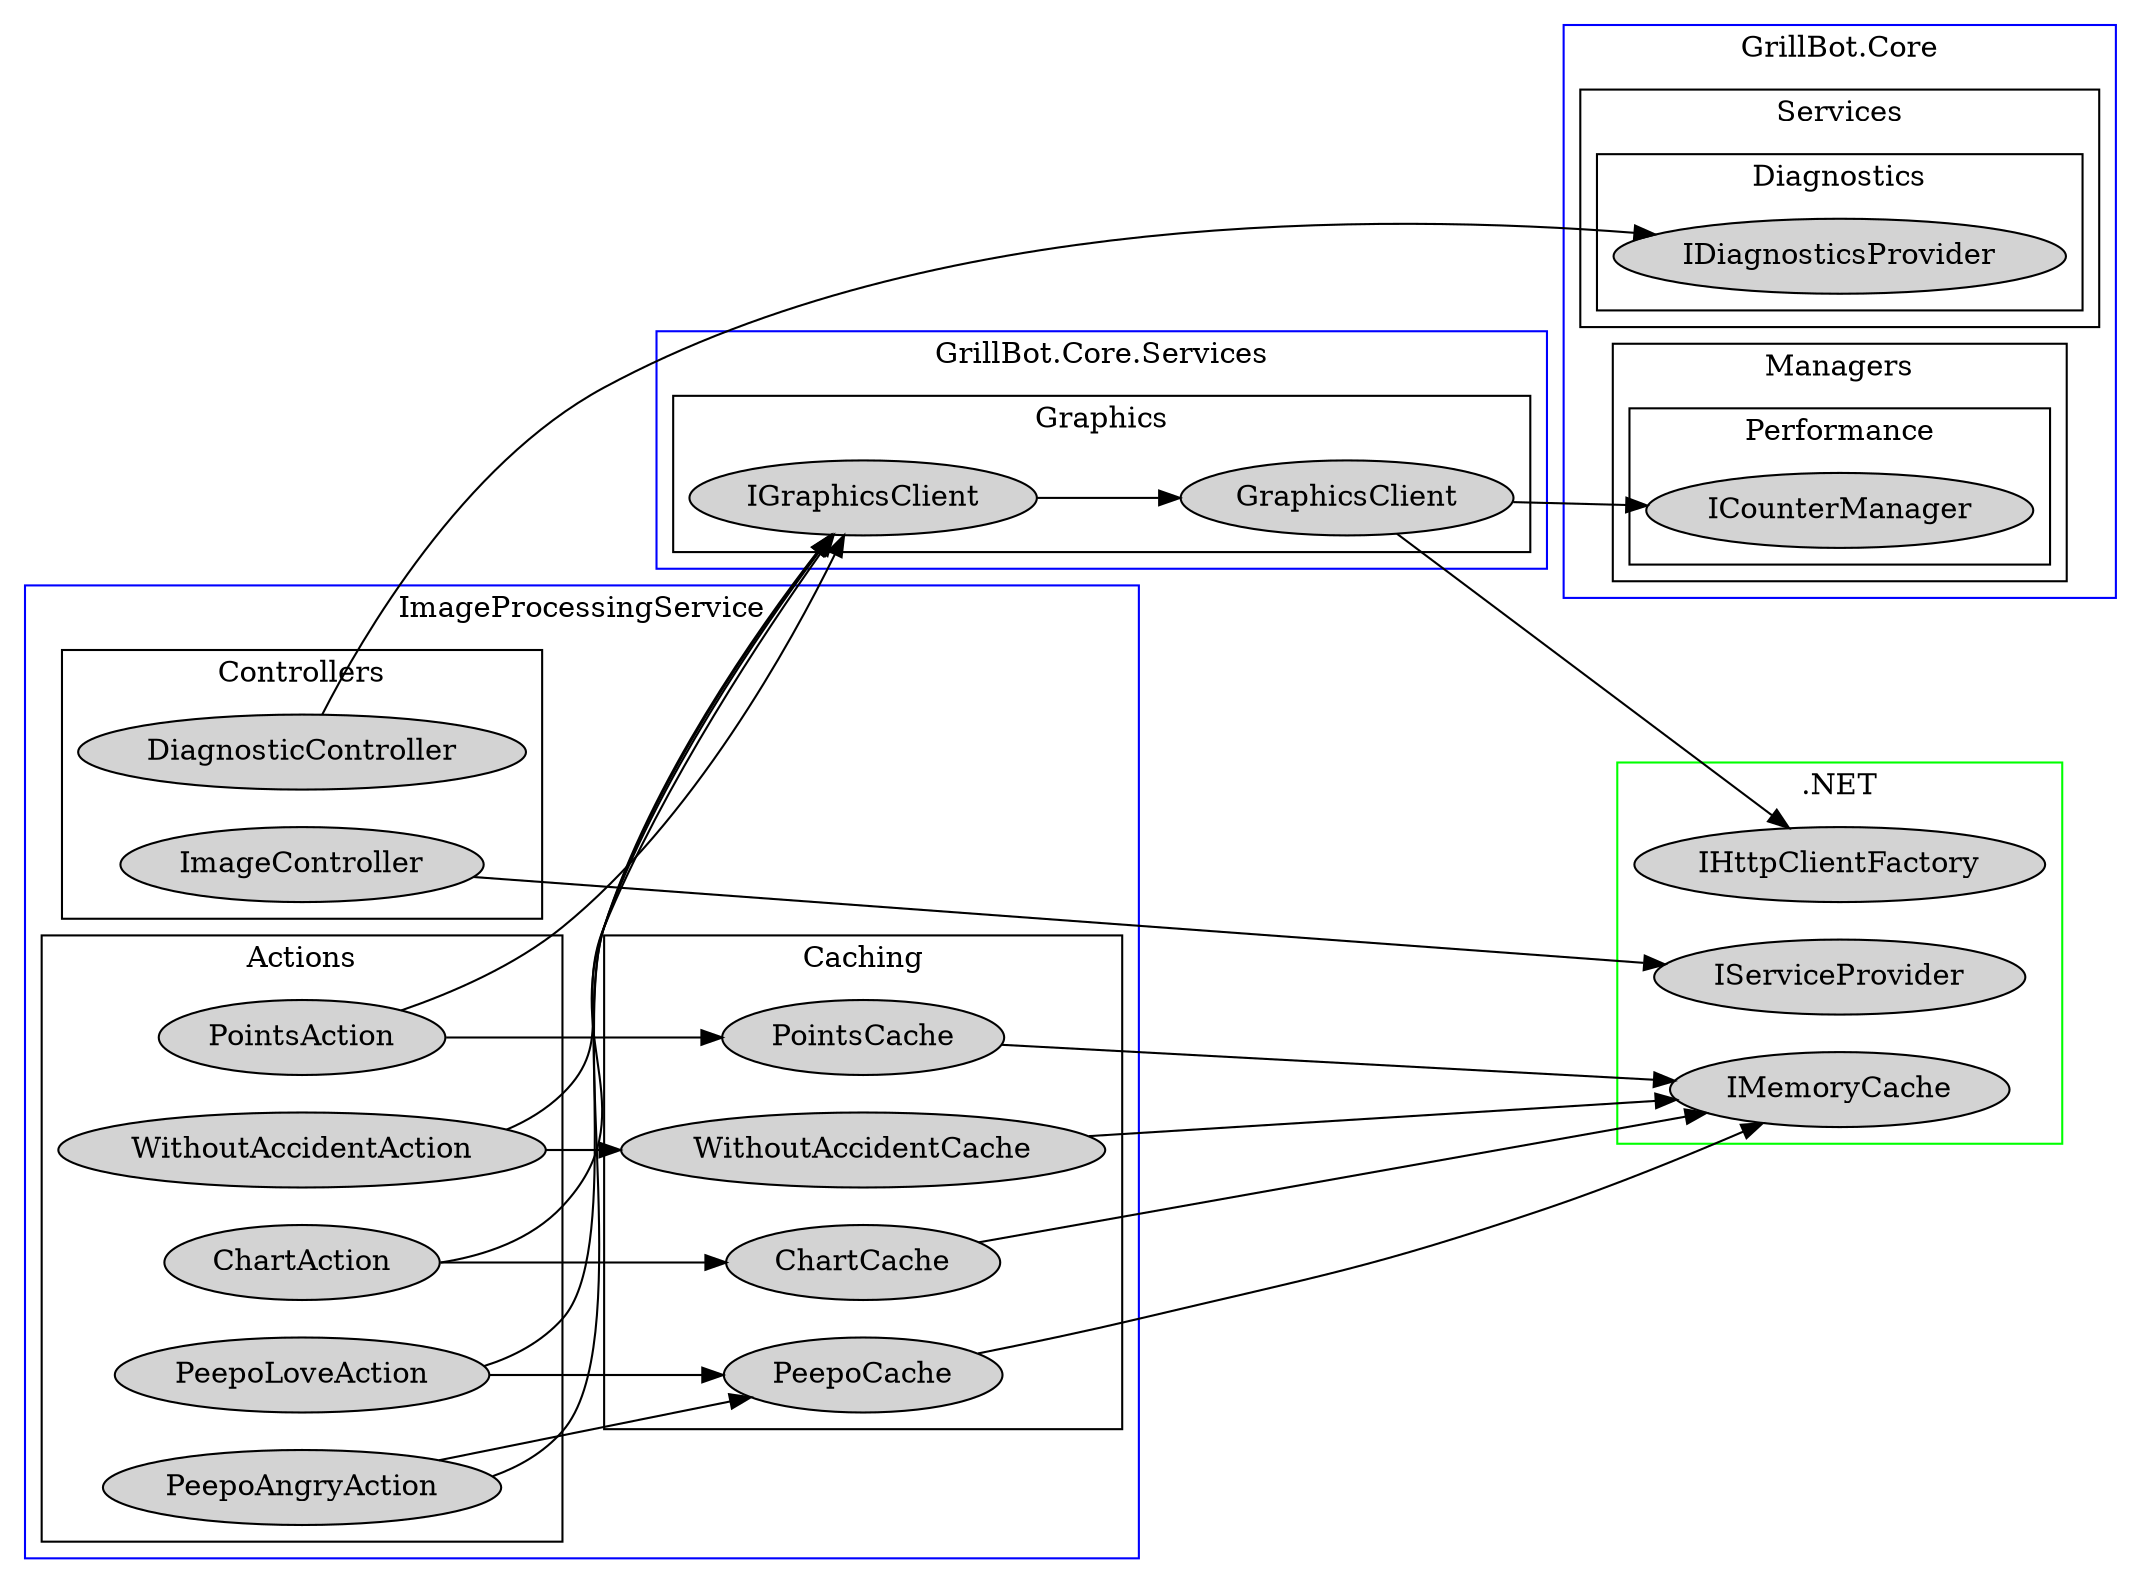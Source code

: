 digraph ImageProcessingService {
    rankdir=LR
	
	subgraph cluster_0 {
		node [style=filled];
		label = "ImageProcessingService";
		color=blue
		
        subgraph cluster_3_1 {
            node [style=filled];
            label="Actions";
            color=black;
            
            ChartAction
            PeepoAngryAction
            PeepoLoveAction
            PointsAction
            WithoutAccidentAction
        }
        
        subgraph cluster_3_2 {
            node [style=filled];
            label="Caching";
            color=black;
            
            ChartCache
            PeepoCache
            PointsCache
            WithoutAccidentCache
        }
        
        subgraph cluster_3_3 {
            node [style=filled];
            label="Controllers";
            color=black;
            
            DiagnosticController
            ImageController
        }
	}
	
	subgraph cluster_4 {
	    node [style=filled];
	    label = "GrillBot.Core";
	    color=blue
	    
	    subgraph cluster_4_1 {
	        node [style=filled];
            label="Managers";
            color=black;
            
            subgraph cluster_4_1_2 {
	            node [style=filled];
                label="Performance";
                color=black;
                
                ICounterManager
	        }
	    }
	    
	    subgraph cluster_4_2 {
	        node [style=filled];
            label="Services";
            color=black;
	        
	        subgraph cluster_4_3 {
	            node [style=filled];
                label="Diagnostics";
                color=black;
	            
	            IDiagnosticsProvider
	        }
	    }
	}
	
	subgraph cluster_5 {
	    node [style=filled];
	    label = "GrillBot.Core.Services";
	    color=blue;
	    
	    subgraph cluster_5_1 {
	        node [style=filled];
            label="Graphics";
            color=black;
            
            IGraphicsClient -> GraphicsClient
	    }
	}
	
	subgraph cluster_100 {
	    node[style=filled];
	    label = ".NET"
	    color=green
	    
	    IMemoryCache
	    IServiceProvider
	    IHttpClientFactory
	}
	
	ChartAction -> { IGraphicsClient ChartCache }
	PeepoAngryAction -> { PeepoCache IGraphicsClient }
	PeepoLoveAction -> { PeepoCache IGraphicsClient }
	PointsAction -> { PointsCache IGraphicsClient }
	WithoutAccidentAction -> { WithoutAccidentCache IGraphicsClient }
	{ ChartCache PeepoCache PointsCache WithoutAccidentCache } -> { IMemoryCache }
	ImageController -> { IServiceProvider }
	GraphicsClient -> { IHttpClientFactory ICounterManager }
	DiagnosticController -> { IDiagnosticsProvider }
}
